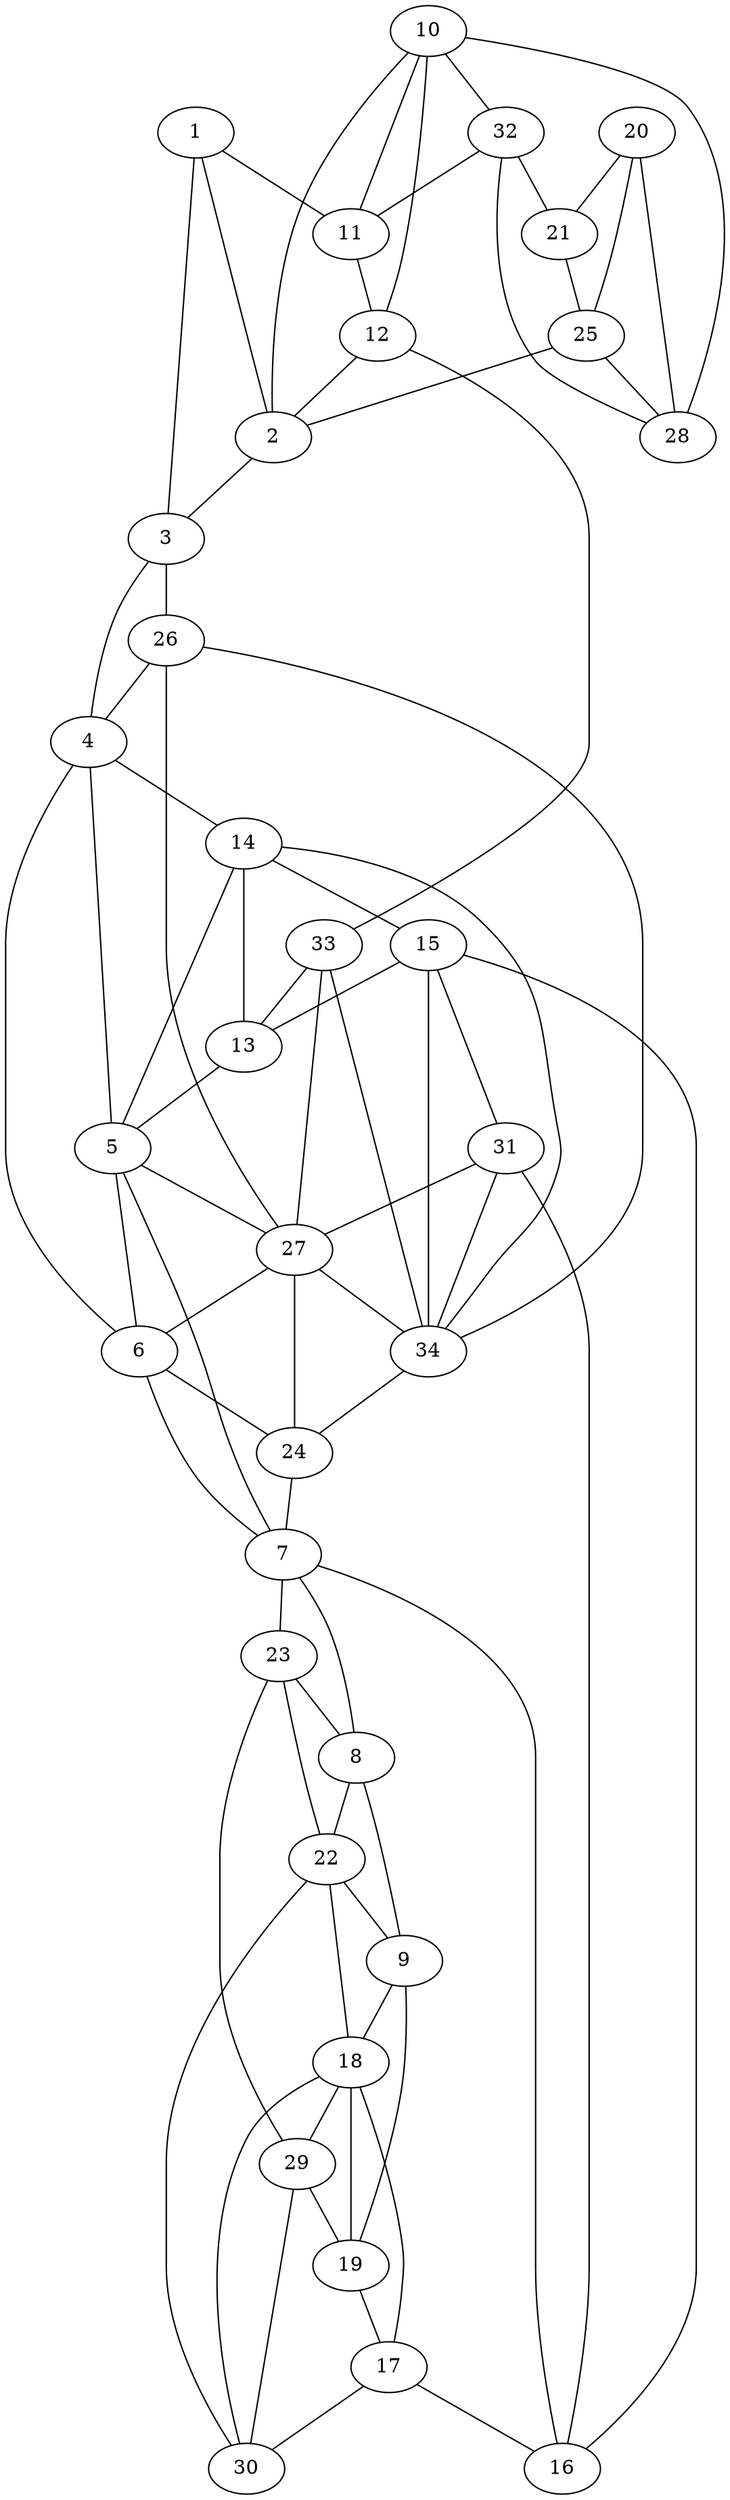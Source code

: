 graph pdb1pnq {
	1	 [aaLength=11,
		sequence=vanDerWaals,
		type=0];
	11	 [aaLength=8,
		sequence=vanDerWaals,
		type=0];
	1 -- 11	 [distance0="49.02052",
		frequency=1,
		type0=3];
	2	 [aaLength=8,
		sequence=vanDerWaals,
		type=0];
	1 -- 2	 [distance0="26.36926",
		frequency=1,
		type0=1];
	3	 [aaLength=15,
		sequence=vanDerWaals,
		type=0];
	1 -- 3	 [distance0="27.71856",
		frequency=1,
		type0=2];
	2 -- 3	 [distance0="14.82738",
		distance1="0.0",
		frequency=2,
		type0=1,
		type1=5];
	4	 [aaLength=10,
		sequence=vanDerWaals,
		type=0];
	3 -- 4	 [distance0="35.47776",
		frequency=1,
		type0=3];
	26	 [aaLength=6,
		sequence=vanDerWaals,
		type=1];
	3 -- 26	 [distance0="0.0",
		frequency=1,
		type0=4];
	14	 [aaLength=3,
		sequence=vanDerWaals,
		type=0];
	4 -- 14	 [distance0="14.22818",
		frequency=1,
		type0=2];
	5	 [aaLength=3,
		sequence=vanDerWaals,
		type=0];
	5 -- 4	 [distance0="14.77068",
		frequency=1,
		type0=1];
	5 -- 14	 [distance0="15.9782",
		frequency=1,
		type0=3];
	27	 [aaLength=3,
		sequence=vanDerWaals,
		type=1];
	5 -- 27	 [distance0="0.0",
		frequency=1,
		type0=4];
	6	 [aaLength=8,
		sequence=vanDerWaals,
		type=0];
	6 -- 4	 [distance0="27.80941",
		frequency=1,
		type0=3];
	6 -- 5	 [distance0="15.44007",
		frequency=1,
		type0=1];
	24	 [aaLength=5,
		sequence=vanDerWaals,
		type=1];
	6 -- 24	 [distance0="0.0",
		frequency=1,
		type0=4];
	7	 [aaLength=5,
		sequence=vanDerWaals,
		type=0];
	7 -- 5	 [distance0="33.37453",
		frequency=1,
		type0=3];
	7 -- 6	 [distance0="23.60059",
		frequency=1,
		type0=1];
	16	 [aaLength=9,
		sequence=vanDerWaals,
		type=0];
	7 -- 16	 [distance0="31.13001",
		frequency=1,
		type0=2];
	23	 [aaLength=6,
		sequence=vanDerWaals,
		type=1];
	7 -- 23	 [distance0="0.0",
		frequency=1,
		type0=4];
	8	 [aaLength=6,
		sequence=vanDerWaals,
		type=0];
	8 -- 7	 [distance0="42.35174",
		frequency=1,
		type0=2];
	9	 [aaLength=14,
		sequence=vanDerWaals,
		type=0];
	8 -- 9	 [distance0="26.10796",
		frequency=1,
		type0=1];
	22	 [aaLength=5,
		sequence=vanDerWaals,
		type=1];
	8 -- 22	 [distance0="0.0",
		frequency=1,
		type0=4];
	18	 [aaLength=6,
		sequence=vanDerWaals,
		type=0];
	9 -- 18	 [distance0="48.16453",
		frequency=1,
		type0=3];
	19	 [aaLength=13,
		sequence=vanDerWaals,
		type=0];
	9 -- 19	 [distance0="39.43555",
		frequency=1,
		type0=2];
	10	 [aaLength=11,
		sequence=vanDerWaals,
		type=0];
	10 -- 11	 [distance0="25.7403",
		frequency=1,
		type0=1];
	10 -- 2	 [distance0="39.30659",
		frequency=1,
		type0=3];
	12	 [aaLength=15,
		sequence=vanDerWaals,
		type=0];
	10 -- 12	 [distance0="28.28316",
		frequency=1,
		type0=2];
	32	 [aaLength=6,
		sequence=vanDerWaals,
		type=1];
	10 -- 32	 [distance0="0.0",
		frequency=1,
		type0=4];
	11 -- 12	 [distance0="15.7563",
		distance1="0.0",
		frequency=2,
		type0=1,
		type1=5];
	12 -- 2	 [distance0="27.19088",
		frequency=1,
		type0=2];
	33	 [aaLength=6,
		sequence=vanDerWaals,
		type=1];
	12 -- 33	 [distance0="0.0",
		frequency=1,
		type0=4];
	13	 [aaLength=10,
		sequence=vanDerWaals,
		type=0];
	13 -- 5	 [distance0="22.24154",
		frequency=1,
		type0=3];
	13 -- 14	 [distance0="15.76316",
		distance1="0.0",
		frequency=2,
		type0=2,
		type1=4];
	15	 [aaLength=8,
		sequence=vanDerWaals,
		type=0];
	14 -- 15	 [distance0="13.19962",
		frequency=1,
		type0=1];
	34	 [aaLength=3,
		sequence=vanDerWaals,
		type=1];
	14 -- 34	 [distance0="0.0",
		frequency=1,
		type0=4];
	15 -- 13	 [distance0="24.6368",
		frequency=1,
		type0=3];
	31	 [aaLength=5,
		sequence=vanDerWaals,
		type=1];
	15 -- 31	 [distance0="0.0",
		frequency=1,
		type0=4];
	16 -- 15	 [distance0="23.57058",
		frequency=1,
		type0=1];
	17	 [aaLength=5,
		sequence=vanDerWaals,
		type=0];
	17 -- 16	 [distance0="23.64905",
		frequency=1,
		type0=1];
	17 -- 18	 [distance0="23.95379",
		frequency=1,
		type0=2];
	30	 [aaLength=6,
		sequence=vanDerWaals,
		type=1];
	17 -- 30	 [distance0="0.0",
		frequency=1,
		type0=4];
	18 -- 19	 [distance0="18.33974",
		frequency=1,
		type0=1];
	18 -- 22	 [distance0="42.86754",
		frequency=1,
		type0=3];
	29	 [aaLength=5,
		sequence=vanDerWaals,
		type=1];
	18 -- 29	 [distance0="0.0",
		frequency=1,
		type0=4];
	19 -- 17	 [distance0="37.70933",
		frequency=1,
		type0=2];
	20	 [aaLength=3,
		sequence=vanDerWaals,
		type=1];
	21	 [aaLength=3,
		sequence=vanDerWaals,
		type=1];
	20 -- 21	 [distance0="5.0",
		distance1="0.0",
		frequency=2,
		type0=1,
		type1=4];
	25	 [aaLength=6,
		sequence=vanDerWaals,
		type=1];
	20 -- 25	 [distance0="22.0",
		frequency=1,
		type0=3];
	28	 [aaLength=2,
		sequence=vanDerWaals,
		type=1];
	20 -- 28	 [distance0="6.0",
		frequency=1,
		type0=2];
	21 -- 25	 [distance0="17.0",
		distance1="0.0",
		frequency=2,
		type0=3,
		type1=4];
	22 -- 9	 [distance0="0.0",
		frequency=1,
		type0=4];
	22 -- 23	 [distance0="25.0",
		frequency=1,
		type0=2];
	23 -- 8	 [distance0="0.0",
		frequency=1,
		type0=4];
	24 -- 7	 [distance0="0.0",
		frequency=1,
		type0=4];
	24 -- 27	 [distance0="15.0",
		frequency=1,
		type0=2];
	25 -- 2	 [distance0="0.0",
		frequency=1,
		type0=5];
	25 -- 28	 [distance0="16.0",
		frequency=1,
		type0=2];
	26 -- 4	 [distance0="0.0",
		frequency=1,
		type0=4];
	26 -- 27	 [distance0="30.0",
		frequency=1,
		type0=2];
	26 -- 34	 [distance0="30.0",
		frequency=1,
		type0=3];
	27 -- 6	 [distance0="0.0",
		frequency=1,
		type0=4];
	27 -- 34	 [distance0="0.0",
		frequency=1,
		type0=1];
	28 -- 10	 [distance0="0.0",
		frequency=1,
		type0=4];
	29 -- 19	 [distance0="0.0",
		frequency=1,
		type0=4];
	29 -- 23	 [distance0="25.0",
		frequency=1,
		type0=2];
	29 -- 30	 [distance0="25.0",
		frequency=1,
		type0=3];
	30 -- 18	 [distance0="0.0",
		frequency=1,
		type0=4];
	30 -- 22	 [distance0="25.0",
		frequency=1,
		type0=2];
	31 -- 16	 [distance0="0.0",
		frequency=1,
		type0=4];
	31 -- 27	 [distance0="15.0",
		frequency=1,
		type0=2];
	31 -- 34	 [distance0="15.0",
		frequency=1,
		type0=3];
	32 -- 11	 [distance0="0.0",
		frequency=1,
		type0=5];
	32 -- 21	 [distance0="17.0",
		frequency=1,
		type0=3];
	32 -- 28	 [distance0="16.0",
		frequency=1,
		type0=2];
	33 -- 13	 [distance0="0.0",
		frequency=1,
		type0=4];
	33 -- 27	 [distance0="30.0",
		frequency=1,
		type0=2];
	33 -- 34	 [distance0="30.0",
		frequency=1,
		type0=3];
	34 -- 15	 [distance0="0.0",
		frequency=1,
		type0=4];
	34 -- 24	 [distance0="15.0",
		frequency=1,
		type0=2];
}
